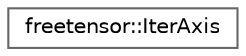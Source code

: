 digraph "Graphical Class Hierarchy"
{
 // LATEX_PDF_SIZE
  bgcolor="transparent";
  edge [fontname=Helvetica,fontsize=10,labelfontname=Helvetica,labelfontsize=10];
  node [fontname=Helvetica,fontsize=10,shape=box,height=0.2,width=0.4];
  rankdir="LR";
  Node0 [label="freetensor::IterAxis",height=0.2,width=0.4,color="grey40", fillcolor="white", style="filled",URL="$structfreetensor_1_1IterAxis.html",tooltip=" "];
}
